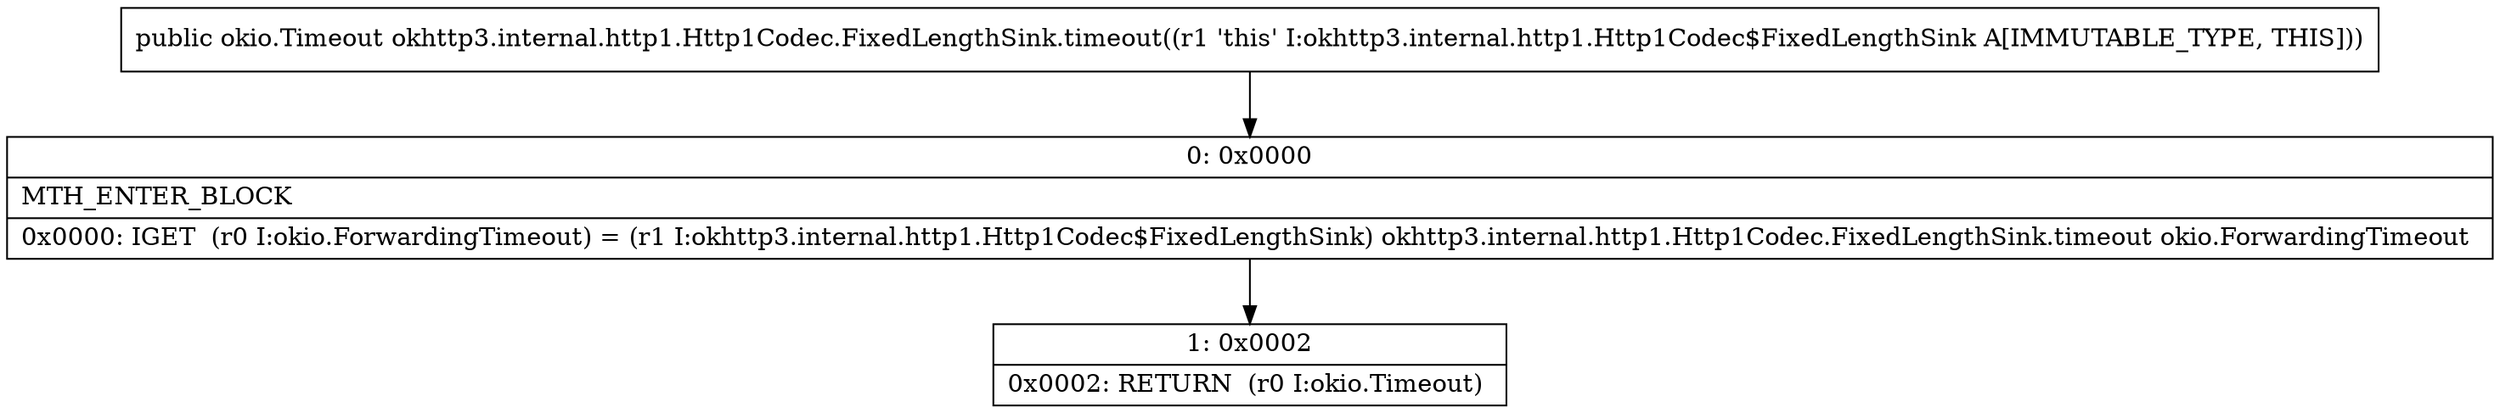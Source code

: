 digraph "CFG forokhttp3.internal.http1.Http1Codec.FixedLengthSink.timeout()Lokio\/Timeout;" {
Node_0 [shape=record,label="{0\:\ 0x0000|MTH_ENTER_BLOCK\l|0x0000: IGET  (r0 I:okio.ForwardingTimeout) = (r1 I:okhttp3.internal.http1.Http1Codec$FixedLengthSink) okhttp3.internal.http1.Http1Codec.FixedLengthSink.timeout okio.ForwardingTimeout \l}"];
Node_1 [shape=record,label="{1\:\ 0x0002|0x0002: RETURN  (r0 I:okio.Timeout) \l}"];
MethodNode[shape=record,label="{public okio.Timeout okhttp3.internal.http1.Http1Codec.FixedLengthSink.timeout((r1 'this' I:okhttp3.internal.http1.Http1Codec$FixedLengthSink A[IMMUTABLE_TYPE, THIS])) }"];
MethodNode -> Node_0;
Node_0 -> Node_1;
}


